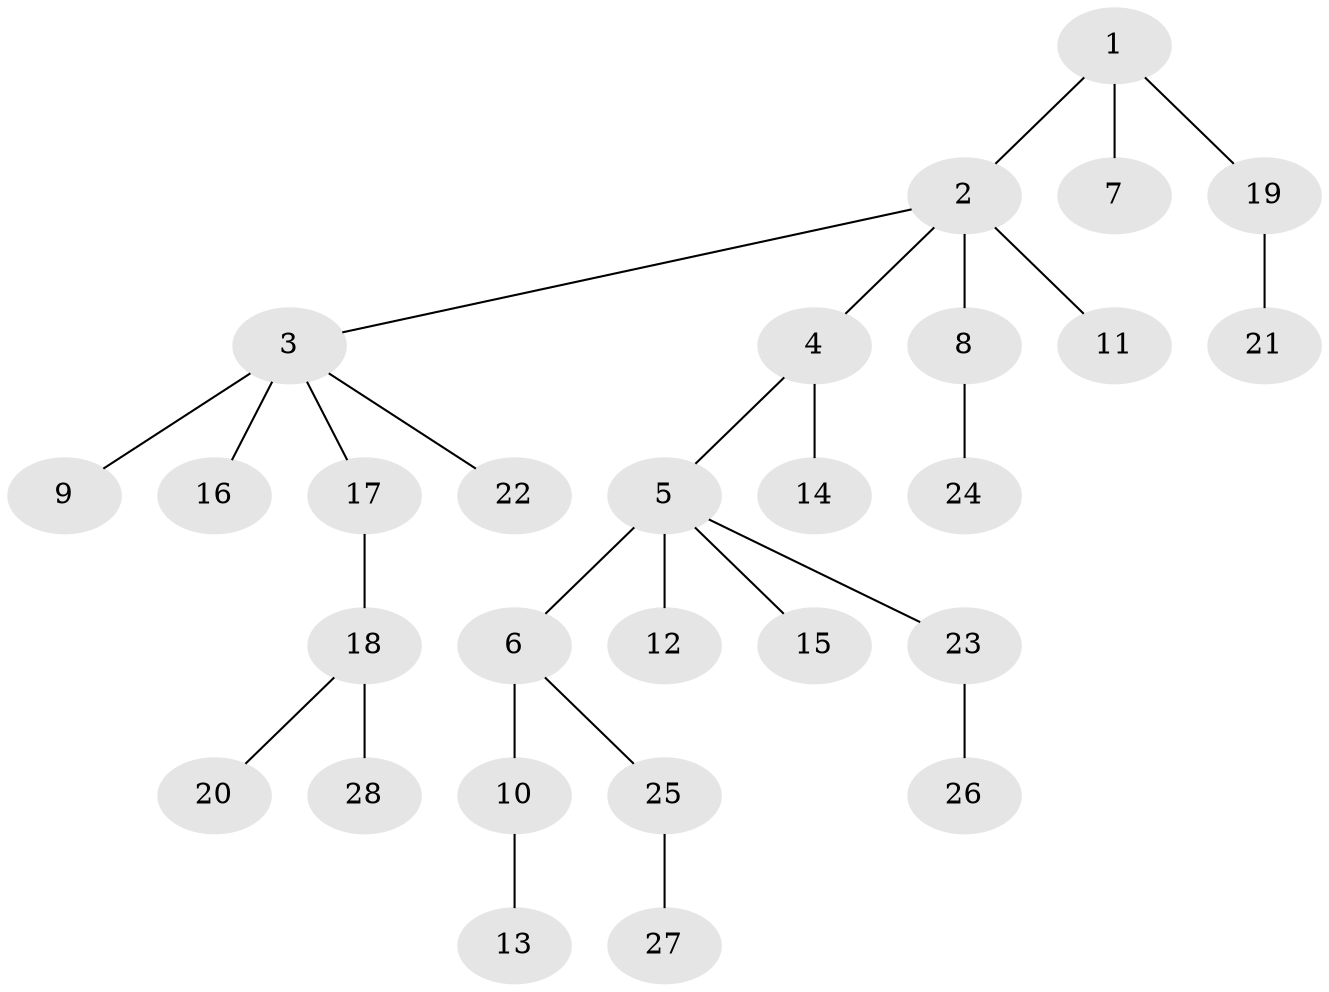 // original degree distribution, {4: 0.0784313725490196, 6: 0.0392156862745098, 5: 0.0196078431372549, 2: 0.2549019607843137, 3: 0.09803921568627451, 1: 0.5098039215686274}
// Generated by graph-tools (version 1.1) at 2025/36/03/09/25 02:36:55]
// undirected, 28 vertices, 27 edges
graph export_dot {
graph [start="1"]
  node [color=gray90,style=filled];
  1;
  2;
  3;
  4;
  5;
  6;
  7;
  8;
  9;
  10;
  11;
  12;
  13;
  14;
  15;
  16;
  17;
  18;
  19;
  20;
  21;
  22;
  23;
  24;
  25;
  26;
  27;
  28;
  1 -- 2 [weight=1.0];
  1 -- 7 [weight=1.0];
  1 -- 19 [weight=1.0];
  2 -- 3 [weight=1.0];
  2 -- 4 [weight=1.0];
  2 -- 8 [weight=1.0];
  2 -- 11 [weight=1.0];
  3 -- 9 [weight=2.0];
  3 -- 16 [weight=1.0];
  3 -- 17 [weight=1.0];
  3 -- 22 [weight=1.0];
  4 -- 5 [weight=1.0];
  4 -- 14 [weight=2.0];
  5 -- 6 [weight=1.0];
  5 -- 12 [weight=1.0];
  5 -- 15 [weight=1.0];
  5 -- 23 [weight=1.0];
  6 -- 10 [weight=1.0];
  6 -- 25 [weight=1.0];
  8 -- 24 [weight=1.0];
  10 -- 13 [weight=1.0];
  17 -- 18 [weight=1.0];
  18 -- 20 [weight=1.0];
  18 -- 28 [weight=1.0];
  19 -- 21 [weight=1.0];
  23 -- 26 [weight=1.0];
  25 -- 27 [weight=1.0];
}
